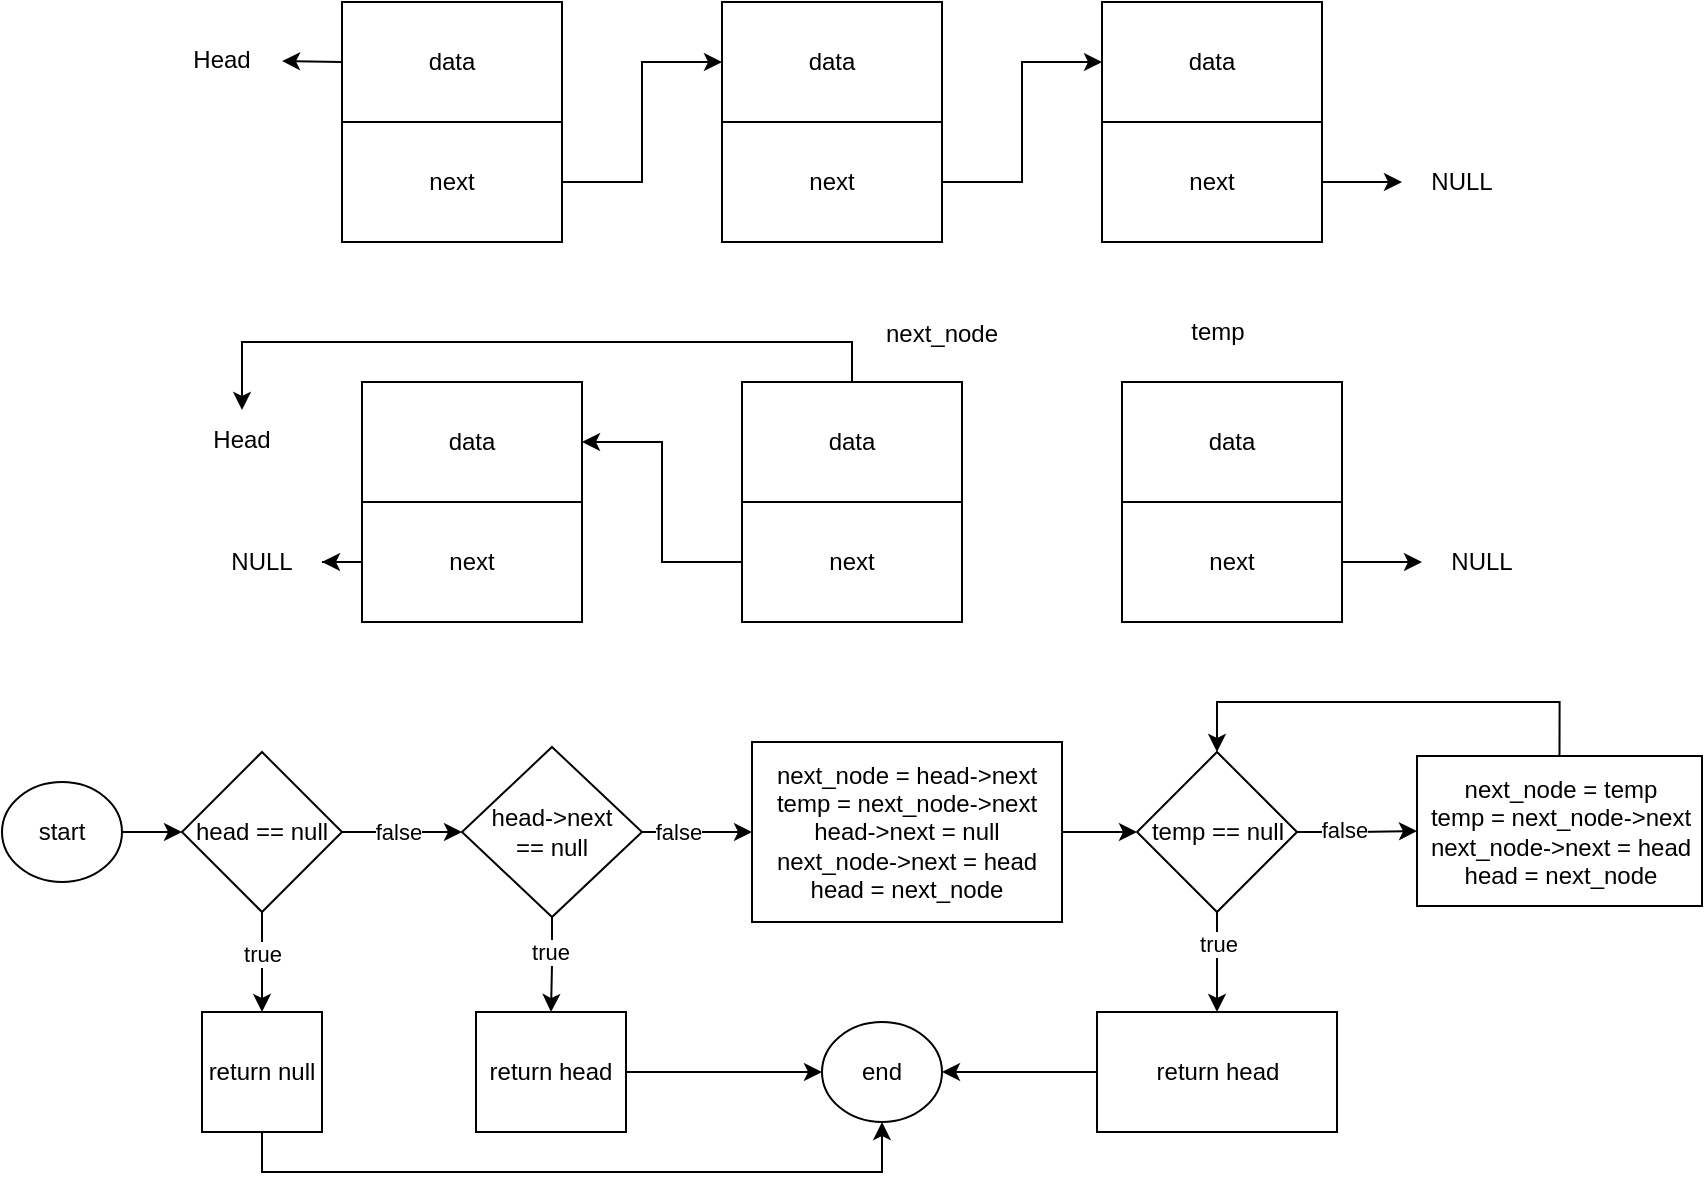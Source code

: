 <mxfile version="21.7.1" type="github">
  <diagram name="Page-1" id="0hZzSjCSSXxUyAPfNmll">
    <mxGraphModel dx="1247" dy="670" grid="1" gridSize="10" guides="1" tooltips="1" connect="1" arrows="1" fold="1" page="1" pageScale="1" pageWidth="850" pageHeight="1100" math="0" shadow="0">
      <root>
        <mxCell id="0" />
        <mxCell id="1" parent="0" />
        <mxCell id="PFhqgXRhmHglTvbsDqBi-1" style="edgeStyle=orthogonalEdgeStyle;rounded=0;orthogonalLoop=1;jettySize=auto;html=1;exitX=1;exitY=0.5;exitDx=0;exitDy=0;entryX=0;entryY=0.5;entryDx=0;entryDy=0;" edge="1" parent="1" source="PFhqgXRhmHglTvbsDqBi-2" target="PFhqgXRhmHglTvbsDqBi-6">
          <mxGeometry relative="1" as="geometry" />
        </mxCell>
        <mxCell id="PFhqgXRhmHglTvbsDqBi-2" value="next" style="rounded=0;whiteSpace=wrap;html=1;" vertex="1" parent="1">
          <mxGeometry x="170" y="60" width="110" height="60" as="geometry" />
        </mxCell>
        <mxCell id="PFhqgXRhmHglTvbsDqBi-3" value="data" style="rounded=0;whiteSpace=wrap;html=1;" vertex="1" parent="1">
          <mxGeometry x="170" width="110" height="60" as="geometry" />
        </mxCell>
        <mxCell id="PFhqgXRhmHglTvbsDqBi-4" style="edgeStyle=orthogonalEdgeStyle;rounded=0;orthogonalLoop=1;jettySize=auto;html=1;exitX=1;exitY=0.5;exitDx=0;exitDy=0;entryX=0;entryY=0.5;entryDx=0;entryDy=0;" edge="1" parent="1" source="PFhqgXRhmHglTvbsDqBi-5" target="PFhqgXRhmHglTvbsDqBi-9">
          <mxGeometry relative="1" as="geometry" />
        </mxCell>
        <mxCell id="PFhqgXRhmHglTvbsDqBi-5" value="next" style="rounded=0;whiteSpace=wrap;html=1;" vertex="1" parent="1">
          <mxGeometry x="360" y="60" width="110" height="60" as="geometry" />
        </mxCell>
        <mxCell id="PFhqgXRhmHglTvbsDqBi-6" value="data" style="rounded=0;whiteSpace=wrap;html=1;" vertex="1" parent="1">
          <mxGeometry x="360" width="110" height="60" as="geometry" />
        </mxCell>
        <mxCell id="PFhqgXRhmHglTvbsDqBi-7" style="edgeStyle=orthogonalEdgeStyle;rounded=0;orthogonalLoop=1;jettySize=auto;html=1;exitX=1;exitY=0.5;exitDx=0;exitDy=0;" edge="1" parent="1" source="PFhqgXRhmHglTvbsDqBi-8" target="PFhqgXRhmHglTvbsDqBi-10">
          <mxGeometry relative="1" as="geometry">
            <mxPoint x="730" y="90" as="targetPoint" />
          </mxGeometry>
        </mxCell>
        <mxCell id="PFhqgXRhmHglTvbsDqBi-8" value="next" style="rounded=0;whiteSpace=wrap;html=1;" vertex="1" parent="1">
          <mxGeometry x="550" y="60" width="110" height="60" as="geometry" />
        </mxCell>
        <mxCell id="PFhqgXRhmHglTvbsDqBi-9" value="data" style="rounded=0;whiteSpace=wrap;html=1;" vertex="1" parent="1">
          <mxGeometry x="550" width="110" height="60" as="geometry" />
        </mxCell>
        <mxCell id="PFhqgXRhmHglTvbsDqBi-10" value="NULL" style="text;html=1;strokeColor=none;fillColor=none;align=center;verticalAlign=middle;whiteSpace=wrap;rounded=0;" vertex="1" parent="1">
          <mxGeometry x="700" y="75" width="60" height="30" as="geometry" />
        </mxCell>
        <mxCell id="PFhqgXRhmHglTvbsDqBi-11" value="" style="endArrow=classic;html=1;rounded=0;exitX=0;exitY=0.5;exitDx=0;exitDy=0;" edge="1" parent="1" source="PFhqgXRhmHglTvbsDqBi-3" target="PFhqgXRhmHglTvbsDqBi-12">
          <mxGeometry width="50" height="50" relative="1" as="geometry">
            <mxPoint x="410" y="149" as="sourcePoint" />
            <mxPoint x="110" y="29" as="targetPoint" />
          </mxGeometry>
        </mxCell>
        <mxCell id="PFhqgXRhmHglTvbsDqBi-12" value="Head" style="text;html=1;strokeColor=none;fillColor=none;align=center;verticalAlign=middle;whiteSpace=wrap;rounded=0;" vertex="1" parent="1">
          <mxGeometry x="80" y="14" width="60" height="30" as="geometry" />
        </mxCell>
        <mxCell id="PFhqgXRhmHglTvbsDqBi-15" value="" style="edgeStyle=orthogonalEdgeStyle;rounded=0;orthogonalLoop=1;jettySize=auto;html=1;" edge="1" parent="1" source="PFhqgXRhmHglTvbsDqBi-13" target="PFhqgXRhmHglTvbsDqBi-14">
          <mxGeometry relative="1" as="geometry" />
        </mxCell>
        <mxCell id="PFhqgXRhmHglTvbsDqBi-13" value="start" style="ellipse;whiteSpace=wrap;html=1;" vertex="1" parent="1">
          <mxGeometry y="390" width="60" height="50" as="geometry" />
        </mxCell>
        <mxCell id="PFhqgXRhmHglTvbsDqBi-17" value="" style="edgeStyle=orthogonalEdgeStyle;rounded=0;orthogonalLoop=1;jettySize=auto;html=1;" edge="1" parent="1" source="PFhqgXRhmHglTvbsDqBi-14" target="PFhqgXRhmHglTvbsDqBi-16">
          <mxGeometry relative="1" as="geometry" />
        </mxCell>
        <mxCell id="PFhqgXRhmHglTvbsDqBi-39" value="true" style="edgeLabel;html=1;align=center;verticalAlign=middle;resizable=0;points=[];" vertex="1" connectable="0" parent="PFhqgXRhmHglTvbsDqBi-17">
          <mxGeometry x="-0.157" relative="1" as="geometry">
            <mxPoint as="offset" />
          </mxGeometry>
        </mxCell>
        <mxCell id="PFhqgXRhmHglTvbsDqBi-19" value="" style="edgeStyle=orthogonalEdgeStyle;rounded=0;orthogonalLoop=1;jettySize=auto;html=1;" edge="1" parent="1" source="PFhqgXRhmHglTvbsDqBi-14" target="PFhqgXRhmHglTvbsDqBi-18">
          <mxGeometry relative="1" as="geometry" />
        </mxCell>
        <mxCell id="PFhqgXRhmHglTvbsDqBi-38" value="false" style="edgeLabel;html=1;align=center;verticalAlign=middle;resizable=0;points=[];" vertex="1" connectable="0" parent="PFhqgXRhmHglTvbsDqBi-19">
          <mxGeometry x="-0.088" y="-4" relative="1" as="geometry">
            <mxPoint y="-4" as="offset" />
          </mxGeometry>
        </mxCell>
        <mxCell id="PFhqgXRhmHglTvbsDqBi-14" value="head == null" style="rhombus;whiteSpace=wrap;html=1;" vertex="1" parent="1">
          <mxGeometry x="90" y="375" width="80" height="80" as="geometry" />
        </mxCell>
        <mxCell id="PFhqgXRhmHglTvbsDqBi-42" style="edgeStyle=orthogonalEdgeStyle;rounded=0;orthogonalLoop=1;jettySize=auto;html=1;exitX=0.5;exitY=1;exitDx=0;exitDy=0;entryX=0.5;entryY=1;entryDx=0;entryDy=0;" edge="1" parent="1" source="PFhqgXRhmHglTvbsDqBi-16" target="PFhqgXRhmHglTvbsDqBi-40">
          <mxGeometry relative="1" as="geometry" />
        </mxCell>
        <mxCell id="PFhqgXRhmHglTvbsDqBi-16" value="return null" style="whiteSpace=wrap;html=1;" vertex="1" parent="1">
          <mxGeometry x="100" y="505" width="60" height="60" as="geometry" />
        </mxCell>
        <mxCell id="PFhqgXRhmHglTvbsDqBi-21" value="" style="edgeStyle=orthogonalEdgeStyle;rounded=0;orthogonalLoop=1;jettySize=auto;html=1;" edge="1" parent="1" source="PFhqgXRhmHglTvbsDqBi-18" target="PFhqgXRhmHglTvbsDqBi-20">
          <mxGeometry relative="1" as="geometry" />
        </mxCell>
        <mxCell id="PFhqgXRhmHglTvbsDqBi-36" value="true" style="edgeLabel;html=1;align=center;verticalAlign=middle;resizable=0;points=[];" vertex="1" connectable="0" parent="PFhqgXRhmHglTvbsDqBi-21">
          <mxGeometry x="-0.298" y="-1" relative="1" as="geometry">
            <mxPoint as="offset" />
          </mxGeometry>
        </mxCell>
        <mxCell id="PFhqgXRhmHglTvbsDqBi-23" value="" style="edgeStyle=orthogonalEdgeStyle;rounded=0;orthogonalLoop=1;jettySize=auto;html=1;" edge="1" parent="1" source="PFhqgXRhmHglTvbsDqBi-18" target="PFhqgXRhmHglTvbsDqBi-22">
          <mxGeometry relative="1" as="geometry" />
        </mxCell>
        <mxCell id="PFhqgXRhmHglTvbsDqBi-34" value="false" style="edgeLabel;html=1;align=center;verticalAlign=middle;resizable=0;points=[];" vertex="1" connectable="0" parent="PFhqgXRhmHglTvbsDqBi-23">
          <mxGeometry x="-0.338" relative="1" as="geometry">
            <mxPoint as="offset" />
          </mxGeometry>
        </mxCell>
        <mxCell id="PFhqgXRhmHglTvbsDqBi-18" value="head-&amp;gt;next&lt;br&gt;== null" style="rhombus;whiteSpace=wrap;html=1;" vertex="1" parent="1">
          <mxGeometry x="230" y="372.5" width="90" height="85" as="geometry" />
        </mxCell>
        <mxCell id="PFhqgXRhmHglTvbsDqBi-43" style="edgeStyle=orthogonalEdgeStyle;rounded=0;orthogonalLoop=1;jettySize=auto;html=1;exitX=1;exitY=0.5;exitDx=0;exitDy=0;entryX=0;entryY=0.5;entryDx=0;entryDy=0;" edge="1" parent="1" source="PFhqgXRhmHglTvbsDqBi-20" target="PFhqgXRhmHglTvbsDqBi-40">
          <mxGeometry relative="1" as="geometry" />
        </mxCell>
        <mxCell id="PFhqgXRhmHglTvbsDqBi-20" value="return head" style="whiteSpace=wrap;html=1;" vertex="1" parent="1">
          <mxGeometry x="237" y="505" width="75" height="60" as="geometry" />
        </mxCell>
        <mxCell id="PFhqgXRhmHglTvbsDqBi-26" value="" style="edgeStyle=orthogonalEdgeStyle;rounded=0;orthogonalLoop=1;jettySize=auto;html=1;" edge="1" parent="1" source="PFhqgXRhmHglTvbsDqBi-22" target="PFhqgXRhmHglTvbsDqBi-25">
          <mxGeometry relative="1" as="geometry" />
        </mxCell>
        <mxCell id="PFhqgXRhmHglTvbsDqBi-22" value="next_node = head-&amp;gt;next&lt;br&gt;temp = next_node-&amp;gt;next&lt;br&gt;head-&amp;gt;next = null&lt;br&gt;next_node-&amp;gt;next = head&lt;br&gt;head = next_node" style="whiteSpace=wrap;html=1;" vertex="1" parent="1">
          <mxGeometry x="375" y="370" width="155" height="90" as="geometry" />
        </mxCell>
        <mxCell id="PFhqgXRhmHglTvbsDqBi-28" value="" style="edgeStyle=orthogonalEdgeStyle;rounded=0;orthogonalLoop=1;jettySize=auto;html=1;" edge="1" parent="1" source="PFhqgXRhmHglTvbsDqBi-25" target="PFhqgXRhmHglTvbsDqBi-27">
          <mxGeometry relative="1" as="geometry" />
        </mxCell>
        <mxCell id="PFhqgXRhmHglTvbsDqBi-33" value="true" style="edgeLabel;html=1;align=center;verticalAlign=middle;resizable=0;points=[];" vertex="1" connectable="0" parent="PFhqgXRhmHglTvbsDqBi-28">
          <mxGeometry x="-0.47" y="3" relative="1" as="geometry">
            <mxPoint x="-3" y="2" as="offset" />
          </mxGeometry>
        </mxCell>
        <mxCell id="PFhqgXRhmHglTvbsDqBi-30" value="" style="edgeStyle=orthogonalEdgeStyle;rounded=0;orthogonalLoop=1;jettySize=auto;html=1;" edge="1" parent="1" source="PFhqgXRhmHglTvbsDqBi-25" target="PFhqgXRhmHglTvbsDqBi-29">
          <mxGeometry relative="1" as="geometry" />
        </mxCell>
        <mxCell id="PFhqgXRhmHglTvbsDqBi-32" value="false" style="edgeLabel;html=1;align=center;verticalAlign=middle;resizable=0;points=[];" vertex="1" connectable="0" parent="PFhqgXRhmHglTvbsDqBi-30">
          <mxGeometry x="-0.558" y="-4" relative="1" as="geometry">
            <mxPoint x="10" y="-5" as="offset" />
          </mxGeometry>
        </mxCell>
        <mxCell id="PFhqgXRhmHglTvbsDqBi-25" value="temp == null" style="rhombus;whiteSpace=wrap;html=1;" vertex="1" parent="1">
          <mxGeometry x="567.5" y="375" width="80" height="80" as="geometry" />
        </mxCell>
        <mxCell id="PFhqgXRhmHglTvbsDqBi-41" style="edgeStyle=orthogonalEdgeStyle;rounded=0;orthogonalLoop=1;jettySize=auto;html=1;exitX=0;exitY=0.5;exitDx=0;exitDy=0;entryX=1;entryY=0.5;entryDx=0;entryDy=0;" edge="1" parent="1" source="PFhqgXRhmHglTvbsDqBi-27" target="PFhqgXRhmHglTvbsDqBi-40">
          <mxGeometry relative="1" as="geometry" />
        </mxCell>
        <mxCell id="PFhqgXRhmHglTvbsDqBi-27" value="return head" style="whiteSpace=wrap;html=1;" vertex="1" parent="1">
          <mxGeometry x="547.5" y="505" width="120" height="60" as="geometry" />
        </mxCell>
        <mxCell id="PFhqgXRhmHglTvbsDqBi-31" style="edgeStyle=orthogonalEdgeStyle;rounded=0;orthogonalLoop=1;jettySize=auto;html=1;exitX=0.5;exitY=0;exitDx=0;exitDy=0;entryX=0.5;entryY=0;entryDx=0;entryDy=0;" edge="1" parent="1" source="PFhqgXRhmHglTvbsDqBi-29" target="PFhqgXRhmHglTvbsDqBi-25">
          <mxGeometry relative="1" as="geometry">
            <Array as="points">
              <mxPoint x="779" y="350" />
              <mxPoint x="608" y="350" />
            </Array>
          </mxGeometry>
        </mxCell>
        <mxCell id="PFhqgXRhmHglTvbsDqBi-29" value="next_node = temp&lt;br&gt;temp = next_node-&amp;gt;next&lt;br&gt;next_node-&amp;gt;next = head&lt;br&gt;head = next_node" style="whiteSpace=wrap;html=1;" vertex="1" parent="1">
          <mxGeometry x="707.5" y="377" width="142.5" height="75" as="geometry" />
        </mxCell>
        <mxCell id="PFhqgXRhmHglTvbsDqBi-40" value="end" style="ellipse;whiteSpace=wrap;html=1;" vertex="1" parent="1">
          <mxGeometry x="410" y="510" width="60" height="50" as="geometry" />
        </mxCell>
        <mxCell id="PFhqgXRhmHglTvbsDqBi-62" style="edgeStyle=orthogonalEdgeStyle;rounded=0;orthogonalLoop=1;jettySize=auto;html=1;exitX=0;exitY=0.5;exitDx=0;exitDy=0;" edge="1" parent="1" source="PFhqgXRhmHglTvbsDqBi-45" target="PFhqgXRhmHglTvbsDqBi-61">
          <mxGeometry relative="1" as="geometry" />
        </mxCell>
        <mxCell id="PFhqgXRhmHglTvbsDqBi-45" value="next" style="rounded=0;whiteSpace=wrap;html=1;" vertex="1" parent="1">
          <mxGeometry x="180" y="250" width="110" height="60" as="geometry" />
        </mxCell>
        <mxCell id="PFhqgXRhmHglTvbsDqBi-46" value="data" style="rounded=0;whiteSpace=wrap;html=1;" vertex="1" parent="1">
          <mxGeometry x="180" y="190" width="110" height="60" as="geometry" />
        </mxCell>
        <mxCell id="PFhqgXRhmHglTvbsDqBi-63" style="edgeStyle=orthogonalEdgeStyle;rounded=0;orthogonalLoop=1;jettySize=auto;html=1;exitX=0;exitY=0.5;exitDx=0;exitDy=0;" edge="1" parent="1" source="PFhqgXRhmHglTvbsDqBi-48" target="PFhqgXRhmHglTvbsDqBi-46">
          <mxGeometry relative="1" as="geometry" />
        </mxCell>
        <mxCell id="PFhqgXRhmHglTvbsDqBi-48" value="next" style="rounded=0;whiteSpace=wrap;html=1;" vertex="1" parent="1">
          <mxGeometry x="370" y="250" width="110" height="60" as="geometry" />
        </mxCell>
        <mxCell id="PFhqgXRhmHglTvbsDqBi-64" style="edgeStyle=orthogonalEdgeStyle;rounded=0;orthogonalLoop=1;jettySize=auto;html=1;exitX=0.5;exitY=0;exitDx=0;exitDy=0;entryX=0.5;entryY=0;entryDx=0;entryDy=0;" edge="1" parent="1" source="PFhqgXRhmHglTvbsDqBi-49" target="PFhqgXRhmHglTvbsDqBi-55">
          <mxGeometry relative="1" as="geometry" />
        </mxCell>
        <mxCell id="PFhqgXRhmHglTvbsDqBi-49" value="data" style="rounded=0;whiteSpace=wrap;html=1;" vertex="1" parent="1">
          <mxGeometry x="370" y="190" width="110" height="60" as="geometry" />
        </mxCell>
        <mxCell id="PFhqgXRhmHglTvbsDqBi-50" style="edgeStyle=orthogonalEdgeStyle;rounded=0;orthogonalLoop=1;jettySize=auto;html=1;exitX=1;exitY=0.5;exitDx=0;exitDy=0;" edge="1" parent="1" source="PFhqgXRhmHglTvbsDqBi-51" target="PFhqgXRhmHglTvbsDqBi-53">
          <mxGeometry relative="1" as="geometry">
            <mxPoint x="740" y="280" as="targetPoint" />
          </mxGeometry>
        </mxCell>
        <mxCell id="PFhqgXRhmHglTvbsDqBi-51" value="next" style="rounded=0;whiteSpace=wrap;html=1;" vertex="1" parent="1">
          <mxGeometry x="560" y="250" width="110" height="60" as="geometry" />
        </mxCell>
        <mxCell id="PFhqgXRhmHglTvbsDqBi-52" value="data" style="rounded=0;whiteSpace=wrap;html=1;" vertex="1" parent="1">
          <mxGeometry x="560" y="190" width="110" height="60" as="geometry" />
        </mxCell>
        <mxCell id="PFhqgXRhmHglTvbsDqBi-53" value="NULL" style="text;html=1;strokeColor=none;fillColor=none;align=center;verticalAlign=middle;whiteSpace=wrap;rounded=0;" vertex="1" parent="1">
          <mxGeometry x="710" y="265" width="60" height="30" as="geometry" />
        </mxCell>
        <mxCell id="PFhqgXRhmHglTvbsDqBi-55" value="Head" style="text;html=1;strokeColor=none;fillColor=none;align=center;verticalAlign=middle;whiteSpace=wrap;rounded=0;" vertex="1" parent="1">
          <mxGeometry x="90" y="204" width="60" height="30" as="geometry" />
        </mxCell>
        <mxCell id="PFhqgXRhmHglTvbsDqBi-61" value="NULL" style="text;html=1;strokeColor=none;fillColor=none;align=center;verticalAlign=middle;whiteSpace=wrap;rounded=0;" vertex="1" parent="1">
          <mxGeometry x="100" y="265" width="60" height="30" as="geometry" />
        </mxCell>
        <mxCell id="PFhqgXRhmHglTvbsDqBi-65" value="temp" style="text;html=1;strokeColor=none;fillColor=none;align=center;verticalAlign=middle;whiteSpace=wrap;rounded=0;" vertex="1" parent="1">
          <mxGeometry x="577.5" y="150" width="60" height="30" as="geometry" />
        </mxCell>
        <mxCell id="PFhqgXRhmHglTvbsDqBi-66" value="next_node" style="text;html=1;strokeColor=none;fillColor=none;align=center;verticalAlign=middle;whiteSpace=wrap;rounded=0;" vertex="1" parent="1">
          <mxGeometry x="440" y="151" width="60" height="30" as="geometry" />
        </mxCell>
      </root>
    </mxGraphModel>
  </diagram>
</mxfile>
